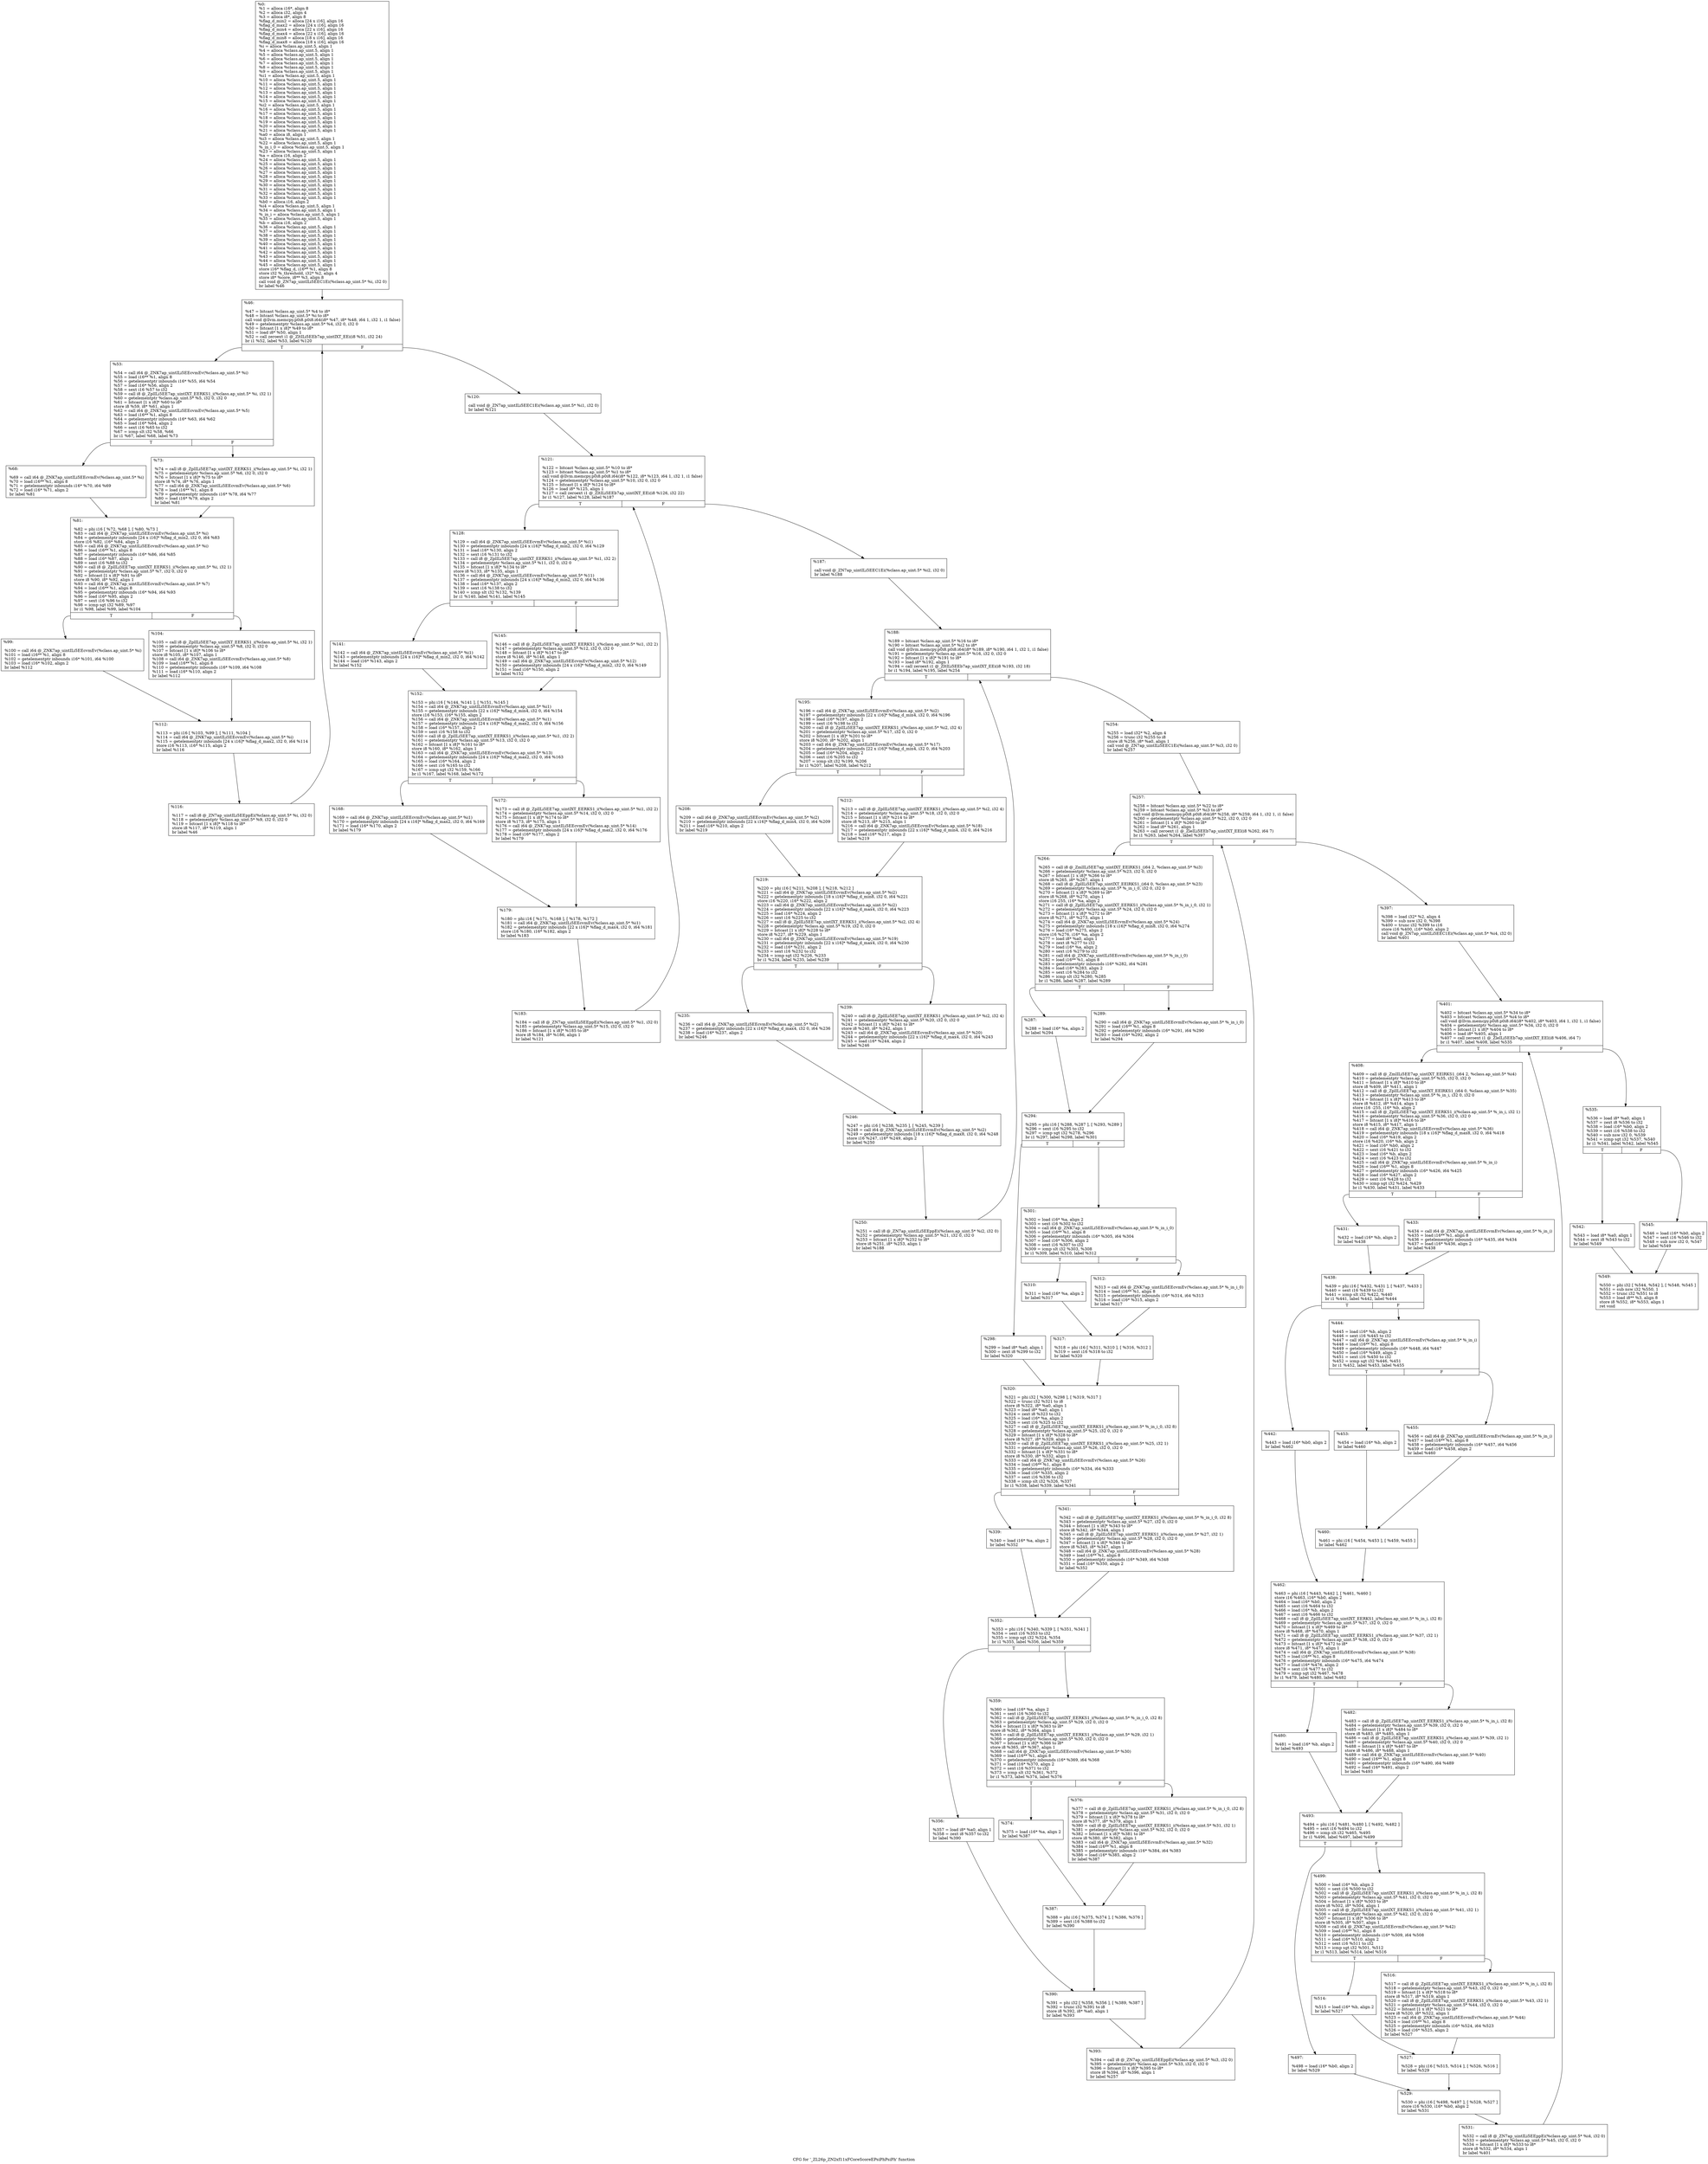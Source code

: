 digraph "CFG for '_ZL26p_ZN2xf11xFCoreScoreEPsiPhPsiPh' function" {
	label="CFG for '_ZL26p_ZN2xf11xFCoreScoreEPsiPhPsiPh' function";

	Node0x2f38da0 [shape=record,label="{%0:\l  %1 = alloca i16*, align 8\l  %2 = alloca i32, align 4\l  %3 = alloca i8*, align 8\l  %flag_d_min2 = alloca [24 x i16], align 16\l  %flag_d_max2 = alloca [24 x i16], align 16\l  %flag_d_min4 = alloca [22 x i16], align 16\l  %flag_d_max4 = alloca [22 x i16], align 16\l  %flag_d_min8 = alloca [18 x i16], align 16\l  %flag_d_max8 = alloca [18 x i16], align 16\l  %i = alloca %class.ap_uint.5, align 1\l  %4 = alloca %class.ap_uint.5, align 1\l  %5 = alloca %class.ap_uint.5, align 1\l  %6 = alloca %class.ap_uint.5, align 1\l  %7 = alloca %class.ap_uint.5, align 1\l  %8 = alloca %class.ap_uint.5, align 1\l  %9 = alloca %class.ap_uint.5, align 1\l  %i1 = alloca %class.ap_uint.5, align 1\l  %10 = alloca %class.ap_uint.5, align 1\l  %11 = alloca %class.ap_uint.5, align 1\l  %12 = alloca %class.ap_uint.5, align 1\l  %13 = alloca %class.ap_uint.5, align 1\l  %14 = alloca %class.ap_uint.5, align 1\l  %15 = alloca %class.ap_uint.5, align 1\l  %i2 = alloca %class.ap_uint.5, align 1\l  %16 = alloca %class.ap_uint.5, align 1\l  %17 = alloca %class.ap_uint.5, align 1\l  %18 = alloca %class.ap_uint.5, align 1\l  %19 = alloca %class.ap_uint.5, align 1\l  %20 = alloca %class.ap_uint.5, align 1\l  %21 = alloca %class.ap_uint.5, align 1\l  %a0 = alloca i8, align 1\l  %i3 = alloca %class.ap_uint.5, align 1\l  %22 = alloca %class.ap_uint.5, align 1\l  %_in_i_0 = alloca %class.ap_uint.5, align 1\l  %23 = alloca %class.ap_uint.5, align 1\l  %a = alloca i16, align 2\l  %24 = alloca %class.ap_uint.5, align 1\l  %25 = alloca %class.ap_uint.5, align 1\l  %26 = alloca %class.ap_uint.5, align 1\l  %27 = alloca %class.ap_uint.5, align 1\l  %28 = alloca %class.ap_uint.5, align 1\l  %29 = alloca %class.ap_uint.5, align 1\l  %30 = alloca %class.ap_uint.5, align 1\l  %31 = alloca %class.ap_uint.5, align 1\l  %32 = alloca %class.ap_uint.5, align 1\l  %33 = alloca %class.ap_uint.5, align 1\l  %b0 = alloca i16, align 2\l  %i4 = alloca %class.ap_uint.5, align 1\l  %34 = alloca %class.ap_uint.5, align 1\l  %_in_i = alloca %class.ap_uint.5, align 1\l  %35 = alloca %class.ap_uint.5, align 1\l  %b = alloca i16, align 2\l  %36 = alloca %class.ap_uint.5, align 1\l  %37 = alloca %class.ap_uint.5, align 1\l  %38 = alloca %class.ap_uint.5, align 1\l  %39 = alloca %class.ap_uint.5, align 1\l  %40 = alloca %class.ap_uint.5, align 1\l  %41 = alloca %class.ap_uint.5, align 1\l  %42 = alloca %class.ap_uint.5, align 1\l  %43 = alloca %class.ap_uint.5, align 1\l  %44 = alloca %class.ap_uint.5, align 1\l  %45 = alloca %class.ap_uint.5, align 1\l  store i16* %flag_d, i16** %1, align 8\l  store i32 %_threshold, i32* %2, align 4\l  store i8* %core, i8** %3, align 8\l  call void @_ZN7ap_uintILi5EEC1Ei(%class.ap_uint.5* %i, i32 0)\l  br label %46\l}"];
	Node0x2f38da0 -> Node0x2f269f0;
	Node0x2f269f0 [shape=record,label="{%46:\l\l  %47 = bitcast %class.ap_uint.5* %4 to i8*\l  %48 = bitcast %class.ap_uint.5* %i to i8*\l  call void @llvm.memcpy.p0i8.p0i8.i64(i8* %47, i8* %48, i64 1, i32 1, i1 false)\l  %49 = getelementptr %class.ap_uint.5* %4, i32 0, i32 0\l  %50 = bitcast [1 x i8]* %49 to i8*\l  %51 = load i8* %50, align 1\l  %52 = call zeroext i1 @_ZltILi5EEb7ap_uintIXT_EEi(i8 %51, i32 24)\l  br i1 %52, label %53, label %120\l|{<s0>T|<s1>F}}"];
	Node0x2f269f0:s0 -> Node0x2f4e750;
	Node0x2f269f0:s1 -> Node0x2f4e7b0;
	Node0x2f4e750 [shape=record,label="{%53:\l\l  %54 = call i64 @_ZNK7ap_uintILi5EEcvmEv(%class.ap_uint.5* %i)\l  %55 = load i16** %1, align 8\l  %56 = getelementptr inbounds i16* %55, i64 %54\l  %57 = load i16* %56, align 2\l  %58 = sext i16 %57 to i32\l  %59 = call i8 @_ZplILi5EE7ap_uintIXT_EERKS1_i(%class.ap_uint.5* %i, i32 1)\l  %60 = getelementptr %class.ap_uint.5* %5, i32 0, i32 0\l  %61 = bitcast [1 x i8]* %60 to i8*\l  store i8 %59, i8* %61, align 1\l  %62 = call i64 @_ZNK7ap_uintILi5EEcvmEv(%class.ap_uint.5* %5)\l  %63 = load i16** %1, align 8\l  %64 = getelementptr inbounds i16* %63, i64 %62\l  %65 = load i16* %64, align 2\l  %66 = sext i16 %65 to i32\l  %67 = icmp slt i32 %58, %66\l  br i1 %67, label %68, label %73\l|{<s0>T|<s1>F}}"];
	Node0x2f4e750:s0 -> Node0x2f4f1b0;
	Node0x2f4e750:s1 -> Node0x2f4f210;
	Node0x2f4f1b0 [shape=record,label="{%68:\l\l  %69 = call i64 @_ZNK7ap_uintILi5EEcvmEv(%class.ap_uint.5* %i)\l  %70 = load i16** %1, align 8\l  %71 = getelementptr inbounds i16* %70, i64 %69\l  %72 = load i16* %71, align 2\l  br label %81\l}"];
	Node0x2f4f1b0 -> Node0x2f4f550;
	Node0x2f4f210 [shape=record,label="{%73:\l\l  %74 = call i8 @_ZplILi5EE7ap_uintIXT_EERKS1_i(%class.ap_uint.5* %i, i32 1)\l  %75 = getelementptr %class.ap_uint.5* %6, i32 0, i32 0\l  %76 = bitcast [1 x i8]* %75 to i8*\l  store i8 %74, i8* %76, align 1\l  %77 = call i64 @_ZNK7ap_uintILi5EEcvmEv(%class.ap_uint.5* %6)\l  %78 = load i16** %1, align 8\l  %79 = getelementptr inbounds i16* %78, i64 %77\l  %80 = load i16* %79, align 2\l  br label %81\l}"];
	Node0x2f4f210 -> Node0x2f4f550;
	Node0x2f4f550 [shape=record,label="{%81:\l\l  %82 = phi i16 [ %72, %68 ], [ %80, %73 ]\l  %83 = call i64 @_ZNK7ap_uintILi5EEcvmEv(%class.ap_uint.5* %i)\l  %84 = getelementptr inbounds [24 x i16]* %flag_d_min2, i32 0, i64 %83\l  store i16 %82, i16* %84, align 2\l  %85 = call i64 @_ZNK7ap_uintILi5EEcvmEv(%class.ap_uint.5* %i)\l  %86 = load i16** %1, align 8\l  %87 = getelementptr inbounds i16* %86, i64 %85\l  %88 = load i16* %87, align 2\l  %89 = sext i16 %88 to i32\l  %90 = call i8 @_ZplILi5EE7ap_uintIXT_EERKS1_i(%class.ap_uint.5* %i, i32 1)\l  %91 = getelementptr %class.ap_uint.5* %7, i32 0, i32 0\l  %92 = bitcast [1 x i8]* %91 to i8*\l  store i8 %90, i8* %92, align 1\l  %93 = call i64 @_ZNK7ap_uintILi5EEcvmEv(%class.ap_uint.5* %7)\l  %94 = load i16** %1, align 8\l  %95 = getelementptr inbounds i16* %94, i64 %93\l  %96 = load i16* %95, align 2\l  %97 = sext i16 %96 to i32\l  %98 = icmp sgt i32 %89, %97\l  br i1 %98, label %99, label %104\l|{<s0>T|<s1>F}}"];
	Node0x2f4f550:s0 -> Node0x2f50650;
	Node0x2f4f550:s1 -> Node0x2f506b0;
	Node0x2f50650 [shape=record,label="{%99:\l\l  %100 = call i64 @_ZNK7ap_uintILi5EEcvmEv(%class.ap_uint.5* %i)\l  %101 = load i16** %1, align 8\l  %102 = getelementptr inbounds i16* %101, i64 %100\l  %103 = load i16* %102, align 2\l  br label %112\l}"];
	Node0x2f50650 -> Node0x2f509f0;
	Node0x2f506b0 [shape=record,label="{%104:\l\l  %105 = call i8 @_ZplILi5EE7ap_uintIXT_EERKS1_i(%class.ap_uint.5* %i, i32 1)\l  %106 = getelementptr %class.ap_uint.5* %8, i32 0, i32 0\l  %107 = bitcast [1 x i8]* %106 to i8*\l  store i8 %105, i8* %107, align 1\l  %108 = call i64 @_ZNK7ap_uintILi5EEcvmEv(%class.ap_uint.5* %8)\l  %109 = load i16** %1, align 8\l  %110 = getelementptr inbounds i16* %109, i64 %108\l  %111 = load i16* %110, align 2\l  br label %112\l}"];
	Node0x2f506b0 -> Node0x2f509f0;
	Node0x2f509f0 [shape=record,label="{%112:\l\l  %113 = phi i16 [ %103, %99 ], [ %111, %104 ]\l  %114 = call i64 @_ZNK7ap_uintILi5EEcvmEv(%class.ap_uint.5* %i)\l  %115 = getelementptr inbounds [24 x i16]* %flag_d_max2, i32 0, i64 %114\l  store i16 %113, i16* %115, align 2\l  br label %116\l}"];
	Node0x2f509f0 -> Node0x2f51290;
	Node0x2f51290 [shape=record,label="{%116:\l\l  %117 = call i8 @_ZN7ap_uintILi5EEppEi(%class.ap_uint.5* %i, i32 0)\l  %118 = getelementptr %class.ap_uint.5* %9, i32 0, i32 0\l  %119 = bitcast [1 x i8]* %118 to i8*\l  store i8 %117, i8* %119, align 1\l  br label %46\l}"];
	Node0x2f51290 -> Node0x2f269f0;
	Node0x2f4e7b0 [shape=record,label="{%120:\l\l  call void @_ZN7ap_uintILi5EEC1Ei(%class.ap_uint.5* %i1, i32 0)\l  br label %121\l}"];
	Node0x2f4e7b0 -> Node0x2f51710;
	Node0x2f51710 [shape=record,label="{%121:\l\l  %122 = bitcast %class.ap_uint.5* %10 to i8*\l  %123 = bitcast %class.ap_uint.5* %i1 to i8*\l  call void @llvm.memcpy.p0i8.p0i8.i64(i8* %122, i8* %123, i64 1, i32 1, i1 false)\l  %124 = getelementptr %class.ap_uint.5* %10, i32 0, i32 0\l  %125 = bitcast [1 x i8]* %124 to i8*\l  %126 = load i8* %125, align 1\l  %127 = call zeroext i1 @_ZltILi5EEb7ap_uintIXT_EEi(i8 %126, i32 22)\l  br i1 %127, label %128, label %187\l|{<s0>T|<s1>F}}"];
	Node0x2f51710:s0 -> Node0x2f51ca0;
	Node0x2f51710:s1 -> Node0x2f51d00;
	Node0x2f51ca0 [shape=record,label="{%128:\l\l  %129 = call i64 @_ZNK7ap_uintILi5EEcvmEv(%class.ap_uint.5* %i1)\l  %130 = getelementptr inbounds [24 x i16]* %flag_d_min2, i32 0, i64 %129\l  %131 = load i16* %130, align 2\l  %132 = sext i16 %131 to i32\l  %133 = call i8 @_ZplILi5EE7ap_uintIXT_EERKS1_i(%class.ap_uint.5* %i1, i32 2)\l  %134 = getelementptr %class.ap_uint.5* %11, i32 0, i32 0\l  %135 = bitcast [1 x i8]* %134 to i8*\l  store i8 %133, i8* %135, align 1\l  %136 = call i64 @_ZNK7ap_uintILi5EEcvmEv(%class.ap_uint.5* %11)\l  %137 = getelementptr inbounds [24 x i16]* %flag_d_min2, i32 0, i64 %136\l  %138 = load i16* %137, align 2\l  %139 = sext i16 %138 to i32\l  %140 = icmp slt i32 %132, %139\l  br i1 %140, label %141, label %145\l|{<s0>T|<s1>F}}"];
	Node0x2f51ca0:s0 -> Node0x2f52dc0;
	Node0x2f51ca0:s1 -> Node0x2f52e20;
	Node0x2f52dc0 [shape=record,label="{%141:\l\l  %142 = call i64 @_ZNK7ap_uintILi5EEcvmEv(%class.ap_uint.5* %i1)\l  %143 = getelementptr inbounds [24 x i16]* %flag_d_min2, i32 0, i64 %142\l  %144 = load i16* %143, align 2\l  br label %152\l}"];
	Node0x2f52dc0 -> Node0x2f53100;
	Node0x2f52e20 [shape=record,label="{%145:\l\l  %146 = call i8 @_ZplILi5EE7ap_uintIXT_EERKS1_i(%class.ap_uint.5* %i1, i32 2)\l  %147 = getelementptr %class.ap_uint.5* %12, i32 0, i32 0\l  %148 = bitcast [1 x i8]* %147 to i8*\l  store i8 %146, i8* %148, align 1\l  %149 = call i64 @_ZNK7ap_uintILi5EEcvmEv(%class.ap_uint.5* %12)\l  %150 = getelementptr inbounds [24 x i16]* %flag_d_min2, i32 0, i64 %149\l  %151 = load i16* %150, align 2\l  br label %152\l}"];
	Node0x2f52e20 -> Node0x2f53100;
	Node0x2f53100 [shape=record,label="{%152:\l\l  %153 = phi i16 [ %144, %141 ], [ %151, %145 ]\l  %154 = call i64 @_ZNK7ap_uintILi5EEcvmEv(%class.ap_uint.5* %i1)\l  %155 = getelementptr inbounds [22 x i16]* %flag_d_min4, i32 0, i64 %154\l  store i16 %153, i16* %155, align 2\l  %156 = call i64 @_ZNK7ap_uintILi5EEcvmEv(%class.ap_uint.5* %i1)\l  %157 = getelementptr inbounds [24 x i16]* %flag_d_max2, i32 0, i64 %156\l  %158 = load i16* %157, align 2\l  %159 = sext i16 %158 to i32\l  %160 = call i8 @_ZplILi5EE7ap_uintIXT_EERKS1_i(%class.ap_uint.5* %i1, i32 2)\l  %161 = getelementptr %class.ap_uint.5* %13, i32 0, i32 0\l  %162 = bitcast [1 x i8]* %161 to i8*\l  store i8 %160, i8* %162, align 1\l  %163 = call i64 @_ZNK7ap_uintILi5EEcvmEv(%class.ap_uint.5* %13)\l  %164 = getelementptr inbounds [24 x i16]* %flag_d_max2, i32 0, i64 %163\l  %165 = load i16* %164, align 2\l  %166 = sext i16 %165 to i32\l  %167 = icmp sgt i32 %159, %166\l  br i1 %167, label %168, label %172\l|{<s0>T|<s1>F}}"];
	Node0x2f53100:s0 -> Node0x2f540e0;
	Node0x2f53100:s1 -> Node0x2f54140;
	Node0x2f540e0 [shape=record,label="{%168:\l\l  %169 = call i64 @_ZNK7ap_uintILi5EEcvmEv(%class.ap_uint.5* %i1)\l  %170 = getelementptr inbounds [24 x i16]* %flag_d_max2, i32 0, i64 %169\l  %171 = load i16* %170, align 2\l  br label %179\l}"];
	Node0x2f540e0 -> Node0x2f54420;
	Node0x2f54140 [shape=record,label="{%172:\l\l  %173 = call i8 @_ZplILi5EE7ap_uintIXT_EERKS1_i(%class.ap_uint.5* %i1, i32 2)\l  %174 = getelementptr %class.ap_uint.5* %14, i32 0, i32 0\l  %175 = bitcast [1 x i8]* %174 to i8*\l  store i8 %173, i8* %175, align 1\l  %176 = call i64 @_ZNK7ap_uintILi5EEcvmEv(%class.ap_uint.5* %14)\l  %177 = getelementptr inbounds [24 x i16]* %flag_d_max2, i32 0, i64 %176\l  %178 = load i16* %177, align 2\l  br label %179\l}"];
	Node0x2f54140 -> Node0x2f54420;
	Node0x2f54420 [shape=record,label="{%179:\l\l  %180 = phi i16 [ %171, %168 ], [ %178, %172 ]\l  %181 = call i64 @_ZNK7ap_uintILi5EEcvmEv(%class.ap_uint.5* %i1)\l  %182 = getelementptr inbounds [22 x i16]* %flag_d_max4, i32 0, i64 %181\l  store i16 %180, i16* %182, align 2\l  br label %183\l}"];
	Node0x2f54420 -> Node0x2f54c60;
	Node0x2f54c60 [shape=record,label="{%183:\l\l  %184 = call i8 @_ZN7ap_uintILi5EEppEi(%class.ap_uint.5* %i1, i32 0)\l  %185 = getelementptr %class.ap_uint.5* %15, i32 0, i32 0\l  %186 = bitcast [1 x i8]* %185 to i8*\l  store i8 %184, i8* %186, align 1\l  br label %121\l}"];
	Node0x2f54c60 -> Node0x2f51710;
	Node0x2f51d00 [shape=record,label="{%187:\l\l  call void @_ZN7ap_uintILi5EEC1Ei(%class.ap_uint.5* %i2, i32 0)\l  br label %188\l}"];
	Node0x2f51d00 -> Node0x2f550e0;
	Node0x2f550e0 [shape=record,label="{%188:\l\l  %189 = bitcast %class.ap_uint.5* %16 to i8*\l  %190 = bitcast %class.ap_uint.5* %i2 to i8*\l  call void @llvm.memcpy.p0i8.p0i8.i64(i8* %189, i8* %190, i64 1, i32 1, i1 false)\l  %191 = getelementptr %class.ap_uint.5* %16, i32 0, i32 0\l  %192 = bitcast [1 x i8]* %191 to i8*\l  %193 = load i8* %192, align 1\l  %194 = call zeroext i1 @_ZltILi5EEb7ap_uintIXT_EEi(i8 %193, i32 18)\l  br i1 %194, label %195, label %254\l|{<s0>T|<s1>F}}"];
	Node0x2f550e0:s0 -> Node0x2f55670;
	Node0x2f550e0:s1 -> Node0x2f556d0;
	Node0x2f55670 [shape=record,label="{%195:\l\l  %196 = call i64 @_ZNK7ap_uintILi5EEcvmEv(%class.ap_uint.5* %i2)\l  %197 = getelementptr inbounds [22 x i16]* %flag_d_min4, i32 0, i64 %196\l  %198 = load i16* %197, align 2\l  %199 = sext i16 %198 to i32\l  %200 = call i8 @_ZplILi5EE7ap_uintIXT_EERKS1_i(%class.ap_uint.5* %i2, i32 4)\l  %201 = getelementptr %class.ap_uint.5* %17, i32 0, i32 0\l  %202 = bitcast [1 x i8]* %201 to i8*\l  store i8 %200, i8* %202, align 1\l  %203 = call i64 @_ZNK7ap_uintILi5EEcvmEv(%class.ap_uint.5* %17)\l  %204 = getelementptr inbounds [22 x i16]* %flag_d_min4, i32 0, i64 %203\l  %205 = load i16* %204, align 2\l  %206 = sext i16 %205 to i32\l  %207 = icmp slt i32 %199, %206\l  br i1 %207, label %208, label %212\l|{<s0>T|<s1>F}}"];
	Node0x2f55670:s0 -> Node0x2f55f80;
	Node0x2f55670:s1 -> Node0x2f55fe0;
	Node0x2f55f80 [shape=record,label="{%208:\l\l  %209 = call i64 @_ZNK7ap_uintILi5EEcvmEv(%class.ap_uint.5* %i2)\l  %210 = getelementptr inbounds [22 x i16]* %flag_d_min4, i32 0, i64 %209\l  %211 = load i16* %210, align 2\l  br label %219\l}"];
	Node0x2f55f80 -> Node0x2f562c0;
	Node0x2f55fe0 [shape=record,label="{%212:\l\l  %213 = call i8 @_ZplILi5EE7ap_uintIXT_EERKS1_i(%class.ap_uint.5* %i2, i32 4)\l  %214 = getelementptr %class.ap_uint.5* %18, i32 0, i32 0\l  %215 = bitcast [1 x i8]* %214 to i8*\l  store i8 %213, i8* %215, align 1\l  %216 = call i64 @_ZNK7ap_uintILi5EEcvmEv(%class.ap_uint.5* %18)\l  %217 = getelementptr inbounds [22 x i16]* %flag_d_min4, i32 0, i64 %216\l  %218 = load i16* %217, align 2\l  br label %219\l}"];
	Node0x2f55fe0 -> Node0x2f562c0;
	Node0x2f562c0 [shape=record,label="{%219:\l\l  %220 = phi i16 [ %211, %208 ], [ %218, %212 ]\l  %221 = call i64 @_ZNK7ap_uintILi5EEcvmEv(%class.ap_uint.5* %i2)\l  %222 = getelementptr inbounds [18 x i16]* %flag_d_min8, i32 0, i64 %221\l  store i16 %220, i16* %222, align 2\l  %223 = call i64 @_ZNK7ap_uintILi5EEcvmEv(%class.ap_uint.5* %i2)\l  %224 = getelementptr inbounds [22 x i16]* %flag_d_max4, i32 0, i64 %223\l  %225 = load i16* %224, align 2\l  %226 = sext i16 %225 to i32\l  %227 = call i8 @_ZplILi5EE7ap_uintIXT_EERKS1_i(%class.ap_uint.5* %i2, i32 4)\l  %228 = getelementptr %class.ap_uint.5* %19, i32 0, i32 0\l  %229 = bitcast [1 x i8]* %228 to i8*\l  store i8 %227, i8* %229, align 1\l  %230 = call i64 @_ZNK7ap_uintILi5EEcvmEv(%class.ap_uint.5* %19)\l  %231 = getelementptr inbounds [22 x i16]* %flag_d_max4, i32 0, i64 %230\l  %232 = load i16* %231, align 2\l  %233 = sext i16 %232 to i32\l  %234 = icmp sgt i32 %226, %233\l  br i1 %234, label %235, label %239\l|{<s0>T|<s1>F}}"];
	Node0x2f562c0:s0 -> Node0x2f572a0;
	Node0x2f562c0:s1 -> Node0x2f57300;
	Node0x2f572a0 [shape=record,label="{%235:\l\l  %236 = call i64 @_ZNK7ap_uintILi5EEcvmEv(%class.ap_uint.5* %i2)\l  %237 = getelementptr inbounds [22 x i16]* %flag_d_max4, i32 0, i64 %236\l  %238 = load i16* %237, align 2\l  br label %246\l}"];
	Node0x2f572a0 -> Node0x2f575e0;
	Node0x2f57300 [shape=record,label="{%239:\l\l  %240 = call i8 @_ZplILi5EE7ap_uintIXT_EERKS1_i(%class.ap_uint.5* %i2, i32 4)\l  %241 = getelementptr %class.ap_uint.5* %20, i32 0, i32 0\l  %242 = bitcast [1 x i8]* %241 to i8*\l  store i8 %240, i8* %242, align 1\l  %243 = call i64 @_ZNK7ap_uintILi5EEcvmEv(%class.ap_uint.5* %20)\l  %244 = getelementptr inbounds [22 x i16]* %flag_d_max4, i32 0, i64 %243\l  %245 = load i16* %244, align 2\l  br label %246\l}"];
	Node0x2f57300 -> Node0x2f575e0;
	Node0x2f575e0 [shape=record,label="{%246:\l\l  %247 = phi i16 [ %238, %235 ], [ %245, %239 ]\l  %248 = call i64 @_ZNK7ap_uintILi5EEcvmEv(%class.ap_uint.5* %i2)\l  %249 = getelementptr inbounds [18 x i16]* %flag_d_max8, i32 0, i64 %248\l  store i16 %247, i16* %249, align 2\l  br label %250\l}"];
	Node0x2f575e0 -> Node0x2f57e20;
	Node0x2f57e20 [shape=record,label="{%250:\l\l  %251 = call i8 @_ZN7ap_uintILi5EEppEi(%class.ap_uint.5* %i2, i32 0)\l  %252 = getelementptr %class.ap_uint.5* %21, i32 0, i32 0\l  %253 = bitcast [1 x i8]* %252 to i8*\l  store i8 %251, i8* %253, align 1\l  br label %188\l}"];
	Node0x2f57e20 -> Node0x2f550e0;
	Node0x2f556d0 [shape=record,label="{%254:\l\l  %255 = load i32* %2, align 4\l  %256 = trunc i32 %255 to i8\l  store i8 %256, i8* %a0, align 1\l  call void @_ZN7ap_uintILi5EEC1Ei(%class.ap_uint.5* %i3, i32 0)\l  br label %257\l}"];
	Node0x2f556d0 -> Node0x2f51f50;
	Node0x2f51f50 [shape=record,label="{%257:\l\l  %258 = bitcast %class.ap_uint.5* %22 to i8*\l  %259 = bitcast %class.ap_uint.5* %i3 to i8*\l  call void @llvm.memcpy.p0i8.p0i8.i64(i8* %258, i8* %259, i64 1, i32 1, i1 false)\l  %260 = getelementptr %class.ap_uint.5* %22, i32 0, i32 0\l  %261 = bitcast [1 x i8]* %260 to i8*\l  %262 = load i8* %261, align 1\l  %263 = call zeroext i1 @_ZleILi5EEb7ap_uintIXT_EEl(i8 %262, i64 7)\l  br i1 %263, label %264, label %397\l|{<s0>T|<s1>F}}"];
	Node0x2f51f50:s0 -> Node0x2f52570;
	Node0x2f51f50:s1 -> Node0x2f59300;
	Node0x2f52570 [shape=record,label="{%264:\l\l  %265 = call i8 @_ZmlILi5EE7ap_uintIXT_EElRKS1_(i64 2, %class.ap_uint.5* %i3)\l  %266 = getelementptr %class.ap_uint.5* %23, i32 0, i32 0\l  %267 = bitcast [1 x i8]* %266 to i8*\l  store i8 %265, i8* %267, align 1\l  %268 = call i8 @_ZplILi5EE7ap_uintIXT_EElRKS1_(i64 0, %class.ap_uint.5* %23)\l  %269 = getelementptr %class.ap_uint.5* %_in_i_0, i32 0, i32 0\l  %270 = bitcast [1 x i8]* %269 to i8*\l  store i8 %268, i8* %270, align 1\l  store i16 255, i16* %a, align 2\l  %271 = call i8 @_ZplILi5EE7ap_uintIXT_EERKS1_i(%class.ap_uint.5* %_in_i_0, i32 1)\l  %272 = getelementptr %class.ap_uint.5* %24, i32 0, i32 0\l  %273 = bitcast [1 x i8]* %272 to i8*\l  store i8 %271, i8* %273, align 1\l  %274 = call i64 @_ZNK7ap_uintILi5EEcvmEv(%class.ap_uint.5* %24)\l  %275 = getelementptr inbounds [18 x i16]* %flag_d_min8, i32 0, i64 %274\l  %276 = load i16* %275, align 2\l  store i16 %276, i16* %a, align 2\l  %277 = load i8* %a0, align 1\l  %278 = zext i8 %277 to i32\l  %279 = load i16* %a, align 2\l  %280 = sext i16 %279 to i32\l  %281 = call i64 @_ZNK7ap_uintILi5EEcvmEv(%class.ap_uint.5* %_in_i_0)\l  %282 = load i16** %1, align 8\l  %283 = getelementptr inbounds i16* %282, i64 %281\l  %284 = load i16* %283, align 2\l  %285 = sext i16 %284 to i32\l  %286 = icmp slt i32 %280, %285\l  br i1 %286, label %287, label %289\l|{<s0>T|<s1>F}}"];
	Node0x2f52570:s0 -> Node0x2f5a4b0;
	Node0x2f52570:s1 -> Node0x2f5a510;
	Node0x2f5a4b0 [shape=record,label="{%287:\l\l  %288 = load i16* %a, align 2\l  br label %294\l}"];
	Node0x2f5a4b0 -> Node0x2f5a6a0;
	Node0x2f5a510 [shape=record,label="{%289:\l\l  %290 = call i64 @_ZNK7ap_uintILi5EEcvmEv(%class.ap_uint.5* %_in_i_0)\l  %291 = load i16** %1, align 8\l  %292 = getelementptr inbounds i16* %291, i64 %290\l  %293 = load i16* %292, align 2\l  br label %294\l}"];
	Node0x2f5a510 -> Node0x2f5a6a0;
	Node0x2f5a6a0 [shape=record,label="{%294:\l\l  %295 = phi i16 [ %288, %287 ], [ %293, %289 ]\l  %296 = sext i16 %295 to i32\l  %297 = icmp sgt i32 %278, %296\l  br i1 %297, label %298, label %301\l|{<s0>T|<s1>F}}"];
	Node0x2f5a6a0:s0 -> Node0x2f5abb0;
	Node0x2f5a6a0:s1 -> Node0x2f5ac10;
	Node0x2f5abb0 [shape=record,label="{%298:\l\l  %299 = load i8* %a0, align 1\l  %300 = zext i8 %299 to i32\l  br label %320\l}"];
	Node0x2f5abb0 -> Node0x2f5ae20;
	Node0x2f5ac10 [shape=record,label="{%301:\l\l  %302 = load i16* %a, align 2\l  %303 = sext i16 %302 to i32\l  %304 = call i64 @_ZNK7ap_uintILi5EEcvmEv(%class.ap_uint.5* %_in_i_0)\l  %305 = load i16** %1, align 8\l  %306 = getelementptr inbounds i16* %305, i64 %304\l  %307 = load i16* %306, align 2\l  %308 = sext i16 %307 to i32\l  %309 = icmp slt i32 %303, %308\l  br i1 %309, label %310, label %312\l|{<s0>T|<s1>F}}"];
	Node0x2f5ac10:s0 -> Node0x2f5b340;
	Node0x2f5ac10:s1 -> Node0x2f5b3a0;
	Node0x2f5b340 [shape=record,label="{%310:\l\l  %311 = load i16* %a, align 2\l  br label %317\l}"];
	Node0x2f5b340 -> Node0x2f5b530;
	Node0x2f5b3a0 [shape=record,label="{%312:\l\l  %313 = call i64 @_ZNK7ap_uintILi5EEcvmEv(%class.ap_uint.5* %_in_i_0)\l  %314 = load i16** %1, align 8\l  %315 = getelementptr inbounds i16* %314, i64 %313\l  %316 = load i16* %315, align 2\l  br label %317\l}"];
	Node0x2f5b3a0 -> Node0x2f5b530;
	Node0x2f5b530 [shape=record,label="{%317:\l\l  %318 = phi i16 [ %311, %310 ], [ %316, %312 ]\l  %319 = sext i16 %318 to i32\l  br label %320\l}"];
	Node0x2f5b530 -> Node0x2f5ae20;
	Node0x2f5ae20 [shape=record,label="{%320:\l\l  %321 = phi i32 [ %300, %298 ], [ %319, %317 ]\l  %322 = trunc i32 %321 to i8\l  store i8 %322, i8* %a0, align 1\l  %323 = load i8* %a0, align 1\l  %324 = zext i8 %323 to i32\l  %325 = load i16* %a, align 2\l  %326 = sext i16 %325 to i32\l  %327 = call i8 @_ZplILi5EE7ap_uintIXT_EERKS1_i(%class.ap_uint.5* %_in_i_0, i32 8)\l  %328 = getelementptr %class.ap_uint.5* %25, i32 0, i32 0\l  %329 = bitcast [1 x i8]* %328 to i8*\l  store i8 %327, i8* %329, align 1\l  %330 = call i8 @_ZplILi5EE7ap_uintIXT_EERKS1_i(%class.ap_uint.5* %25, i32 1)\l  %331 = getelementptr %class.ap_uint.5* %26, i32 0, i32 0\l  %332 = bitcast [1 x i8]* %331 to i8*\l  store i8 %330, i8* %332, align 1\l  %333 = call i64 @_ZNK7ap_uintILi5EEcvmEv(%class.ap_uint.5* %26)\l  %334 = load i16** %1, align 8\l  %335 = getelementptr inbounds i16* %334, i64 %333\l  %336 = load i16* %335, align 2\l  %337 = sext i16 %336 to i32\l  %338 = icmp slt i32 %326, %337\l  br i1 %338, label %339, label %341\l|{<s0>T|<s1>F}}"];
	Node0x2f5ae20:s0 -> Node0x2f5c670;
	Node0x2f5ae20:s1 -> Node0x2f5c6d0;
	Node0x2f5c670 [shape=record,label="{%339:\l\l  %340 = load i16* %a, align 2\l  br label %352\l}"];
	Node0x2f5c670 -> Node0x2f5c860;
	Node0x2f5c6d0 [shape=record,label="{%341:\l\l  %342 = call i8 @_ZplILi5EE7ap_uintIXT_EERKS1_i(%class.ap_uint.5* %_in_i_0, i32 8)\l  %343 = getelementptr %class.ap_uint.5* %27, i32 0, i32 0\l  %344 = bitcast [1 x i8]* %343 to i8*\l  store i8 %342, i8* %344, align 1\l  %345 = call i8 @_ZplILi5EE7ap_uintIXT_EERKS1_i(%class.ap_uint.5* %27, i32 1)\l  %346 = getelementptr %class.ap_uint.5* %28, i32 0, i32 0\l  %347 = bitcast [1 x i8]* %346 to i8*\l  store i8 %345, i8* %347, align 1\l  %348 = call i64 @_ZNK7ap_uintILi5EEcvmEv(%class.ap_uint.5* %28)\l  %349 = load i16** %1, align 8\l  %350 = getelementptr inbounds i16* %349, i64 %348\l  %351 = load i16* %350, align 2\l  br label %352\l}"];
	Node0x2f5c6d0 -> Node0x2f5c860;
	Node0x2f5c860 [shape=record,label="{%352:\l\l  %353 = phi i16 [ %340, %339 ], [ %351, %341 ]\l  %354 = sext i16 %353 to i32\l  %355 = icmp sgt i32 %324, %354\l  br i1 %355, label %356, label %359\l|{<s0>T|<s1>F}}"];
	Node0x2f5c860:s0 -> Node0x2f5d2a0;
	Node0x2f5c860:s1 -> Node0x2f5d300;
	Node0x2f5d2a0 [shape=record,label="{%356:\l\l  %357 = load i8* %a0, align 1\l  %358 = zext i8 %357 to i32\l  br label %390\l}"];
	Node0x2f5d2a0 -> Node0x2f5d510;
	Node0x2f5d300 [shape=record,label="{%359:\l\l  %360 = load i16* %a, align 2\l  %361 = sext i16 %360 to i32\l  %362 = call i8 @_ZplILi5EE7ap_uintIXT_EERKS1_i(%class.ap_uint.5* %_in_i_0, i32 8)\l  %363 = getelementptr %class.ap_uint.5* %29, i32 0, i32 0\l  %364 = bitcast [1 x i8]* %363 to i8*\l  store i8 %362, i8* %364, align 1\l  %365 = call i8 @_ZplILi5EE7ap_uintIXT_EERKS1_i(%class.ap_uint.5* %29, i32 1)\l  %366 = getelementptr %class.ap_uint.5* %30, i32 0, i32 0\l  %367 = bitcast [1 x i8]* %366 to i8*\l  store i8 %365, i8* %367, align 1\l  %368 = call i64 @_ZNK7ap_uintILi5EEcvmEv(%class.ap_uint.5* %30)\l  %369 = load i16** %1, align 8\l  %370 = getelementptr inbounds i16* %369, i64 %368\l  %371 = load i16* %370, align 2\l  %372 = sext i16 %371 to i32\l  %373 = icmp slt i32 %361, %372\l  br i1 %373, label %374, label %376\l|{<s0>T|<s1>F}}"];
	Node0x2f5d300:s0 -> Node0x2f5df10;
	Node0x2f5d300:s1 -> Node0x2f5df70;
	Node0x2f5df10 [shape=record,label="{%374:\l\l  %375 = load i16* %a, align 2\l  br label %387\l}"];
	Node0x2f5df10 -> Node0x2f5e100;
	Node0x2f5df70 [shape=record,label="{%376:\l\l  %377 = call i8 @_ZplILi5EE7ap_uintIXT_EERKS1_i(%class.ap_uint.5* %_in_i_0, i32 8)\l  %378 = getelementptr %class.ap_uint.5* %31, i32 0, i32 0\l  %379 = bitcast [1 x i8]* %378 to i8*\l  store i8 %377, i8* %379, align 1\l  %380 = call i8 @_ZplILi5EE7ap_uintIXT_EERKS1_i(%class.ap_uint.5* %31, i32 1)\l  %381 = getelementptr %class.ap_uint.5* %32, i32 0, i32 0\l  %382 = bitcast [1 x i8]* %381 to i8*\l  store i8 %380, i8* %382, align 1\l  %383 = call i64 @_ZNK7ap_uintILi5EEcvmEv(%class.ap_uint.5* %32)\l  %384 = load i16** %1, align 8\l  %385 = getelementptr inbounds i16* %384, i64 %383\l  %386 = load i16* %385, align 2\l  br label %387\l}"];
	Node0x2f5df70 -> Node0x2f5e100;
	Node0x2f5e100 [shape=record,label="{%387:\l\l  %388 = phi i16 [ %375, %374 ], [ %386, %376 ]\l  %389 = sext i16 %388 to i32\l  br label %390\l}"];
	Node0x2f5e100 -> Node0x2f5d510;
	Node0x2f5d510 [shape=record,label="{%390:\l\l  %391 = phi i32 [ %358, %356 ], [ %389, %387 ]\l  %392 = trunc i32 %391 to i8\l  store i8 %392, i8* %a0, align 1\l  br label %393\l}"];
	Node0x2f5d510 -> Node0x2f5ed00;
	Node0x2f5ed00 [shape=record,label="{%393:\l\l  %394 = call i8 @_ZN7ap_uintILi5EEppEi(%class.ap_uint.5* %i3, i32 0)\l  %395 = getelementptr %class.ap_uint.5* %33, i32 0, i32 0\l  %396 = bitcast [1 x i8]* %395 to i8*\l  store i8 %394, i8* %396, align 1\l  br label %257\l}"];
	Node0x2f5ed00 -> Node0x2f51f50;
	Node0x2f59300 [shape=record,label="{%397:\l\l  %398 = load i32* %2, align 4\l  %399 = sub nsw i32 0, %398\l  %400 = trunc i32 %399 to i16\l  store i16 %400, i16* %b0, align 2\l  call void @_ZN7ap_uintILi5EEC1Ei(%class.ap_uint.5* %i4, i32 0)\l  br label %401\l}"];
	Node0x2f59300 -> Node0x2f5f3a0;
	Node0x2f5f3a0 [shape=record,label="{%401:\l\l  %402 = bitcast %class.ap_uint.5* %34 to i8*\l  %403 = bitcast %class.ap_uint.5* %i4 to i8*\l  call void @llvm.memcpy.p0i8.p0i8.i64(i8* %402, i8* %403, i64 1, i32 1, i1 false)\l  %404 = getelementptr %class.ap_uint.5* %34, i32 0, i32 0\l  %405 = bitcast [1 x i8]* %404 to i8*\l  %406 = load i8* %405, align 1\l  %407 = call zeroext i1 @_ZleILi5EEb7ap_uintIXT_EEl(i8 %406, i64 7)\l  br i1 %407, label %408, label %535\l|{<s0>T|<s1>F}}"];
	Node0x2f5f3a0:s0 -> Node0x2f5f930;
	Node0x2f5f3a0:s1 -> Node0x2f5f990;
	Node0x2f5f930 [shape=record,label="{%408:\l\l  %409 = call i8 @_ZmlILi5EE7ap_uintIXT_EElRKS1_(i64 2, %class.ap_uint.5* %i4)\l  %410 = getelementptr %class.ap_uint.5* %35, i32 0, i32 0\l  %411 = bitcast [1 x i8]* %410 to i8*\l  store i8 %409, i8* %411, align 1\l  %412 = call i8 @_ZplILi5EE7ap_uintIXT_EElRKS1_(i64 0, %class.ap_uint.5* %35)\l  %413 = getelementptr %class.ap_uint.5* %_in_i, i32 0, i32 0\l  %414 = bitcast [1 x i8]* %413 to i8*\l  store i8 %412, i8* %414, align 1\l  store i16 -255, i16* %b, align 2\l  %415 = call i8 @_ZplILi5EE7ap_uintIXT_EERKS1_i(%class.ap_uint.5* %_in_i, i32 1)\l  %416 = getelementptr %class.ap_uint.5* %36, i32 0, i32 0\l  %417 = bitcast [1 x i8]* %416 to i8*\l  store i8 %415, i8* %417, align 1\l  %418 = call i64 @_ZNK7ap_uintILi5EEcvmEv(%class.ap_uint.5* %36)\l  %419 = getelementptr inbounds [18 x i16]* %flag_d_max8, i32 0, i64 %418\l  %420 = load i16* %419, align 2\l  store i16 %420, i16* %b, align 2\l  %421 = load i16* %b0, align 2\l  %422 = sext i16 %421 to i32\l  %423 = load i16* %b, align 2\l  %424 = sext i16 %423 to i32\l  %425 = call i64 @_ZNK7ap_uintILi5EEcvmEv(%class.ap_uint.5* %_in_i)\l  %426 = load i16** %1, align 8\l  %427 = getelementptr inbounds i16* %426, i64 %425\l  %428 = load i16* %427, align 2\l  %429 = sext i16 %428 to i32\l  %430 = icmp sgt i32 %424, %429\l  br i1 %430, label %431, label %433\l|{<s0>T|<s1>F}}"];
	Node0x2f5f930:s0 -> Node0x2f60a20;
	Node0x2f5f930:s1 -> Node0x2f60a80;
	Node0x2f60a20 [shape=record,label="{%431:\l\l  %432 = load i16* %b, align 2\l  br label %438\l}"];
	Node0x2f60a20 -> Node0x2f60c10;
	Node0x2f60a80 [shape=record,label="{%433:\l\l  %434 = call i64 @_ZNK7ap_uintILi5EEcvmEv(%class.ap_uint.5* %_in_i)\l  %435 = load i16** %1, align 8\l  %436 = getelementptr inbounds i16* %435, i64 %434\l  %437 = load i16* %436, align 2\l  br label %438\l}"];
	Node0x2f60a80 -> Node0x2f60c10;
	Node0x2f60c10 [shape=record,label="{%438:\l\l  %439 = phi i16 [ %432, %431 ], [ %437, %433 ]\l  %440 = sext i16 %439 to i32\l  %441 = icmp slt i32 %422, %440\l  br i1 %441, label %442, label %444\l|{<s0>T|<s1>F}}"];
	Node0x2f60c10:s0 -> Node0x2f61170;
	Node0x2f60c10:s1 -> Node0x2f611d0;
	Node0x2f61170 [shape=record,label="{%442:\l\l  %443 = load i16* %b0, align 2\l  br label %462\l}"];
	Node0x2f61170 -> Node0x2f61360;
	Node0x2f611d0 [shape=record,label="{%444:\l\l  %445 = load i16* %b, align 2\l  %446 = sext i16 %445 to i32\l  %447 = call i64 @_ZNK7ap_uintILi5EEcvmEv(%class.ap_uint.5* %_in_i)\l  %448 = load i16** %1, align 8\l  %449 = getelementptr inbounds i16* %448, i64 %447\l  %450 = load i16* %449, align 2\l  %451 = sext i16 %450 to i32\l  %452 = icmp sgt i32 %446, %451\l  br i1 %452, label %453, label %455\l|{<s0>T|<s1>F}}"];
	Node0x2f611d0:s0 -> Node0x2f61880;
	Node0x2f611d0:s1 -> Node0x2f618e0;
	Node0x2f61880 [shape=record,label="{%453:\l\l  %454 = load i16* %b, align 2\l  br label %460\l}"];
	Node0x2f61880 -> Node0x2f61a70;
	Node0x2f618e0 [shape=record,label="{%455:\l\l  %456 = call i64 @_ZNK7ap_uintILi5EEcvmEv(%class.ap_uint.5* %_in_i)\l  %457 = load i16** %1, align 8\l  %458 = getelementptr inbounds i16* %457, i64 %456\l  %459 = load i16* %458, align 2\l  br label %460\l}"];
	Node0x2f618e0 -> Node0x2f61a70;
	Node0x2f61a70 [shape=record,label="{%460:\l\l  %461 = phi i16 [ %454, %453 ], [ %459, %455 ]\l  br label %462\l}"];
	Node0x2f61a70 -> Node0x2f61360;
	Node0x2f61360 [shape=record,label="{%462:\l\l  %463 = phi i16 [ %443, %442 ], [ %461, %460 ]\l  store i16 %463, i16* %b0, align 2\l  %464 = load i16* %b0, align 2\l  %465 = sext i16 %464 to i32\l  %466 = load i16* %b, align 2\l  %467 = sext i16 %466 to i32\l  %468 = call i8 @_ZplILi5EE7ap_uintIXT_EERKS1_i(%class.ap_uint.5* %_in_i, i32 8)\l  %469 = getelementptr %class.ap_uint.5* %37, i32 0, i32 0\l  %470 = bitcast [1 x i8]* %469 to i8*\l  store i8 %468, i8* %470, align 1\l  %471 = call i8 @_ZplILi5EE7ap_uintIXT_EERKS1_i(%class.ap_uint.5* %37, i32 1)\l  %472 = getelementptr %class.ap_uint.5* %38, i32 0, i32 0\l  %473 = bitcast [1 x i8]* %472 to i8*\l  store i8 %471, i8* %473, align 1\l  %474 = call i64 @_ZNK7ap_uintILi5EEcvmEv(%class.ap_uint.5* %38)\l  %475 = load i16** %1, align 8\l  %476 = getelementptr inbounds i16* %475, i64 %474\l  %477 = load i16* %476, align 2\l  %478 = sext i16 %477 to i32\l  %479 = icmp sgt i32 %467, %478\l  br i1 %479, label %480, label %482\l|{<s0>T|<s1>F}}"];
	Node0x2f61360:s0 -> Node0x2f62ab0;
	Node0x2f61360:s1 -> Node0x2f62b10;
	Node0x2f62ab0 [shape=record,label="{%480:\l\l  %481 = load i16* %b, align 2\l  br label %493\l}"];
	Node0x2f62ab0 -> Node0x2f62ca0;
	Node0x2f62b10 [shape=record,label="{%482:\l\l  %483 = call i8 @_ZplILi5EE7ap_uintIXT_EERKS1_i(%class.ap_uint.5* %_in_i, i32 8)\l  %484 = getelementptr %class.ap_uint.5* %39, i32 0, i32 0\l  %485 = bitcast [1 x i8]* %484 to i8*\l  store i8 %483, i8* %485, align 1\l  %486 = call i8 @_ZplILi5EE7ap_uintIXT_EERKS1_i(%class.ap_uint.5* %39, i32 1)\l  %487 = getelementptr %class.ap_uint.5* %40, i32 0, i32 0\l  %488 = bitcast [1 x i8]* %487 to i8*\l  store i8 %486, i8* %488, align 1\l  %489 = call i64 @_ZNK7ap_uintILi5EEcvmEv(%class.ap_uint.5* %40)\l  %490 = load i16** %1, align 8\l  %491 = getelementptr inbounds i16* %490, i64 %489\l  %492 = load i16* %491, align 2\l  br label %493\l}"];
	Node0x2f62b10 -> Node0x2f62ca0;
	Node0x2f62ca0 [shape=record,label="{%493:\l\l  %494 = phi i16 [ %481, %480 ], [ %492, %482 ]\l  %495 = sext i16 %494 to i32\l  %496 = icmp slt i32 %465, %495\l  br i1 %496, label %497, label %499\l|{<s0>T|<s1>F}}"];
	Node0x2f62ca0:s0 -> Node0x2f636e0;
	Node0x2f62ca0:s1 -> Node0x2f63740;
	Node0x2f636e0 [shape=record,label="{%497:\l\l  %498 = load i16* %b0, align 2\l  br label %529\l}"];
	Node0x2f636e0 -> Node0x2f638d0;
	Node0x2f63740 [shape=record,label="{%499:\l\l  %500 = load i16* %b, align 2\l  %501 = sext i16 %500 to i32\l  %502 = call i8 @_ZplILi5EE7ap_uintIXT_EERKS1_i(%class.ap_uint.5* %_in_i, i32 8)\l  %503 = getelementptr %class.ap_uint.5* %41, i32 0, i32 0\l  %504 = bitcast [1 x i8]* %503 to i8*\l  store i8 %502, i8* %504, align 1\l  %505 = call i8 @_ZplILi5EE7ap_uintIXT_EERKS1_i(%class.ap_uint.5* %41, i32 1)\l  %506 = getelementptr %class.ap_uint.5* %42, i32 0, i32 0\l  %507 = bitcast [1 x i8]* %506 to i8*\l  store i8 %505, i8* %507, align 1\l  %508 = call i64 @_ZNK7ap_uintILi5EEcvmEv(%class.ap_uint.5* %42)\l  %509 = load i16** %1, align 8\l  %510 = getelementptr inbounds i16* %509, i64 %508\l  %511 = load i16* %510, align 2\l  %512 = sext i16 %511 to i32\l  %513 = icmp sgt i32 %501, %512\l  br i1 %513, label %514, label %516\l|{<s0>T|<s1>F}}"];
	Node0x2f63740:s0 -> Node0x2f58380;
	Node0x2f63740:s1 -> Node0x2f583e0;
	Node0x2f58380 [shape=record,label="{%514:\l\l  %515 = load i16* %b, align 2\l  br label %527\l}"];
	Node0x2f58380 -> Node0x2f58570;
	Node0x2f583e0 [shape=record,label="{%516:\l\l  %517 = call i8 @_ZplILi5EE7ap_uintIXT_EERKS1_i(%class.ap_uint.5* %_in_i, i32 8)\l  %518 = getelementptr %class.ap_uint.5* %43, i32 0, i32 0\l  %519 = bitcast [1 x i8]* %518 to i8*\l  store i8 %517, i8* %519, align 1\l  %520 = call i8 @_ZplILi5EE7ap_uintIXT_EERKS1_i(%class.ap_uint.5* %43, i32 1)\l  %521 = getelementptr %class.ap_uint.5* %44, i32 0, i32 0\l  %522 = bitcast [1 x i8]* %521 to i8*\l  store i8 %520, i8* %522, align 1\l  %523 = call i64 @_ZNK7ap_uintILi5EEcvmEv(%class.ap_uint.5* %44)\l  %524 = load i16** %1, align 8\l  %525 = getelementptr inbounds i16* %524, i64 %523\l  %526 = load i16* %525, align 2\l  br label %527\l}"];
	Node0x2f583e0 -> Node0x2f58570;
	Node0x2f58570 [shape=record,label="{%527:\l\l  %528 = phi i16 [ %515, %514 ], [ %526, %516 ]\l  br label %529\l}"];
	Node0x2f58570 -> Node0x2f638d0;
	Node0x2f638d0 [shape=record,label="{%529:\l\l  %530 = phi i16 [ %498, %497 ], [ %528, %527 ]\l  store i16 %530, i16* %b0, align 2\l  br label %531\l}"];
	Node0x2f638d0 -> Node0x2f59070;
	Node0x2f59070 [shape=record,label="{%531:\l\l  %532 = call i8 @_ZN7ap_uintILi5EEppEi(%class.ap_uint.5* %i4, i32 0)\l  %533 = getelementptr %class.ap_uint.5* %45, i32 0, i32 0\l  %534 = bitcast [1 x i8]* %533 to i8*\l  store i8 %532, i8* %534, align 1\l  br label %401\l}"];
	Node0x2f59070 -> Node0x2f5f3a0;
	Node0x2f5f990 [shape=record,label="{%535:\l\l  %536 = load i8* %a0, align 1\l  %537 = zext i8 %536 to i32\l  %538 = load i16* %b0, align 2\l  %539 = sext i16 %538 to i32\l  %540 = sub nsw i32 0, %539\l  %541 = icmp sgt i32 %537, %540\l  br i1 %541, label %542, label %545\l|{<s0>T|<s1>F}}"];
	Node0x2f5f990:s0 -> Node0x2f66700;
	Node0x2f5f990:s1 -> Node0x2f66760;
	Node0x2f66700 [shape=record,label="{%542:\l\l  %543 = load i8* %a0, align 1\l  %544 = zext i8 %543 to i32\l  br label %549\l}"];
	Node0x2f66700 -> Node0x2f66970;
	Node0x2f66760 [shape=record,label="{%545:\l\l  %546 = load i16* %b0, align 2\l  %547 = sext i16 %546 to i32\l  %548 = sub nsw i32 0, %547\l  br label %549\l}"];
	Node0x2f66760 -> Node0x2f66970;
	Node0x2f66970 [shape=record,label="{%549:\l\l  %550 = phi i32 [ %544, %542 ], [ %548, %545 ]\l  %551 = sub nsw i32 %550, 1\l  %552 = trunc i32 %551 to i8\l  %553 = load i8** %3, align 8\l  store i8 %552, i8* %553, align 1\l  ret void\l}"];
}
